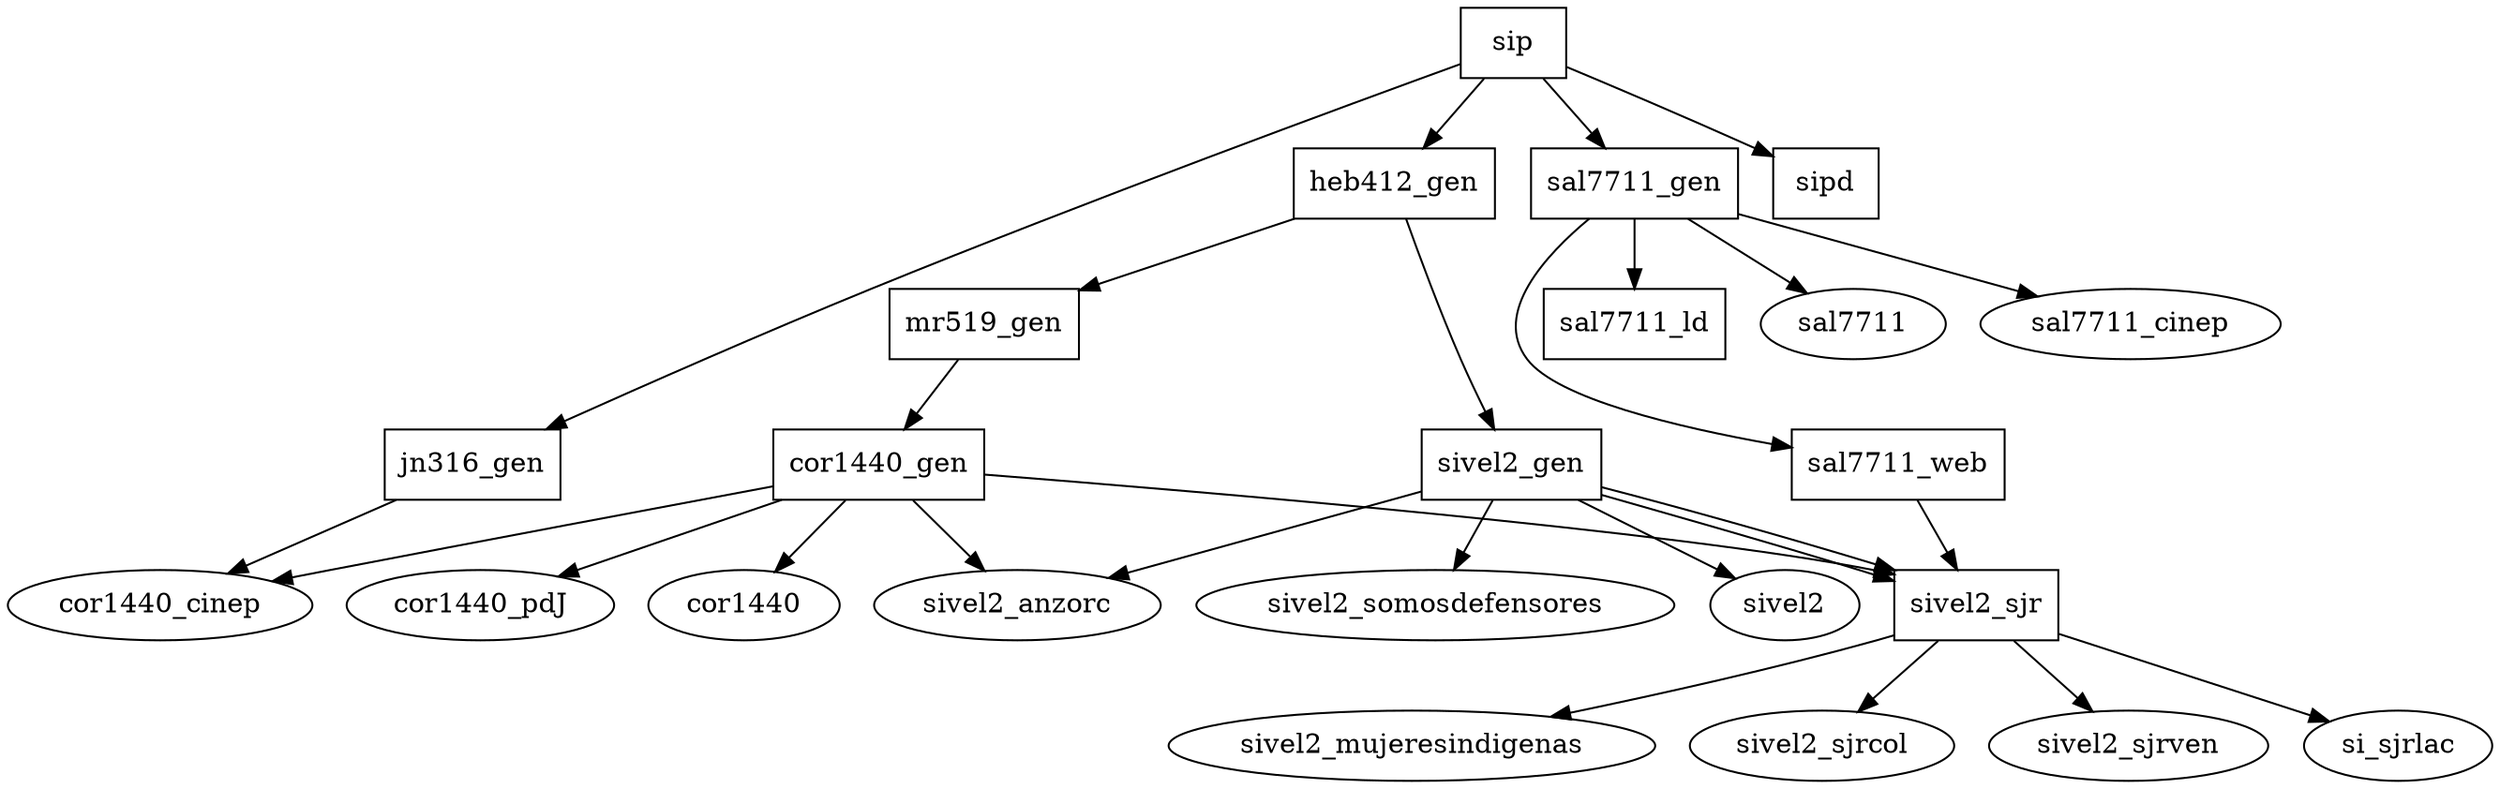 digraph I {
  
  cor1440_gen  [shape=box]
  jn316_gen [shape=box]
  heb412_gen [shape=box]
  mr519_gen [shape=box]
  sivel2_gen [shape=box]
  sivel2_sjr [shape=box]
  sal7711_gen [shape=box]
  sal7711_ld [shape=box]
  sal7711_web [shape=box]
  sip [shape=box]
  sipd [shape=box]
 
  sip -> {sipd,jn316_gen,heb412_gen,sal7711_gen}
  heb412_gen -> {mr519_gen, sivel2_gen}
  sivel2_gen -> {sivel2, sivel2_sjr}
  mr519_gen -> cor1440_gen -> {cor1440, cor1440_pdJ, cor1440_cinep}
  jn316_gen -> cor1440_cinep
  sal7711_gen -> {sal7711, sal7711_cinep, sal7711_web, sal7711_ld}
  {sal7711_web,sivel2_gen,cor1440_gen} -> sivel2_sjr
  sivel2_gen -> {sivel2_somosdefensores, sivel2_anzorc}
  cor1440_gen -> sivel2_anzorc
  sivel2_sjr -> {sivel2_mujeresindigenas, sivel2_sjrcol, sivel2_sjrven, si_sjrlac}

}
